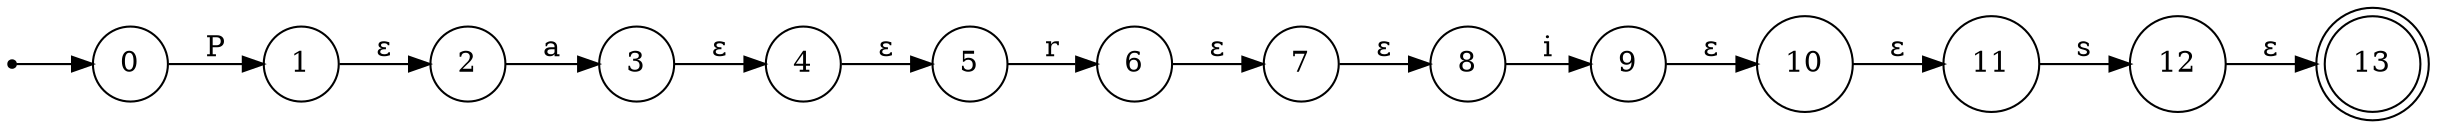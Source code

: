 digraph Automate {
  rankdir=LR;
  node [shape=circle];
  start [shape=point];
  start -> 0;
  13 [shape=doublecircle];
  0 -> 1 [label="P"];
  1 -> 2 [label="ε"];
  2 -> 3 [label="a"];
  3 -> 4 [label="ε"];
  4 -> 5 [label="ε"];
  5 -> 6 [label="r"];
  6 -> 7 [label="ε"];
  7 -> 8 [label="ε"];
  8 -> 9 [label="i"];
  9 -> 10 [label="ε"];
  10 -> 11 [label="ε"];
  11 -> 12 [label="s"];
  12 -> 13 [label="ε"];
}
